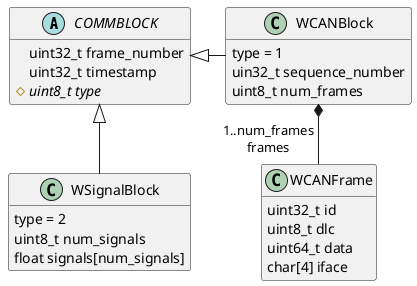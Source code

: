 ' @startuml
' hide methods
'     ' title <u>Communication Data Structures</u>

'     abstract class COMMBLOCK{
'         uint32_t index
'         uint32_t frameNumber
'         uint64_t timestamp
'         {abstract} #uint8_t type
'     }

'     class WSignalBlock{
'         type = 2
'         uint8_t num_signals
'         float* signals
'     }
'     COMMBLOCK <|-d- WSignalBlock

'     class WCANFrame{
'         uint
'     }
'     ' WCANFrame .|> FlexCAN.CAN_message_t
'     ' WCANFrame .|> FlexCAN.CANFD_message_t
'     class WCANBlock{
'         type = 1
'         uint32_t sequenceNumber
'         bool needResponse
'         bool fd
'     }

'     COMMBLOCK <|-r- WCANBlock
'     WCANBlock <|-- WCANFrame 
' @enduml

@startuml
 hide methods
     ' title <u>Communication Data Structures</u>

     abstract class COMMBLOCK{
         ' uint32_t id
         uint32_t frame_number
         uint32_t timestamp
         {abstract} #uint8_t type
     }

     class WSignalBlock{
         type = 2
         ' timestamp = NULL
         uint8_t num_signals
         float signals[num_signals]
     }
     COMMBLOCK <|-d- WSignalBlock

     class WCANFrame{
         uint32_t id
         uint8_t dlc
         uint64_t data
         char[4] iface
     }
     ' WCANFrame .|> FlexCAN.CAN_message_t
     ' WCANFrame .|> FlexCAN.CANFD_message_t
     class WCANBlock{
         type = 1
         uin32_t sequence_number
         uint8_t num_frames
        '  bool need_response
     }

     COMMBLOCK <|-r- WCANBlock
     WCANBlock *-d-"1..num_frames\nframes"WCANFrame 
@enduml
